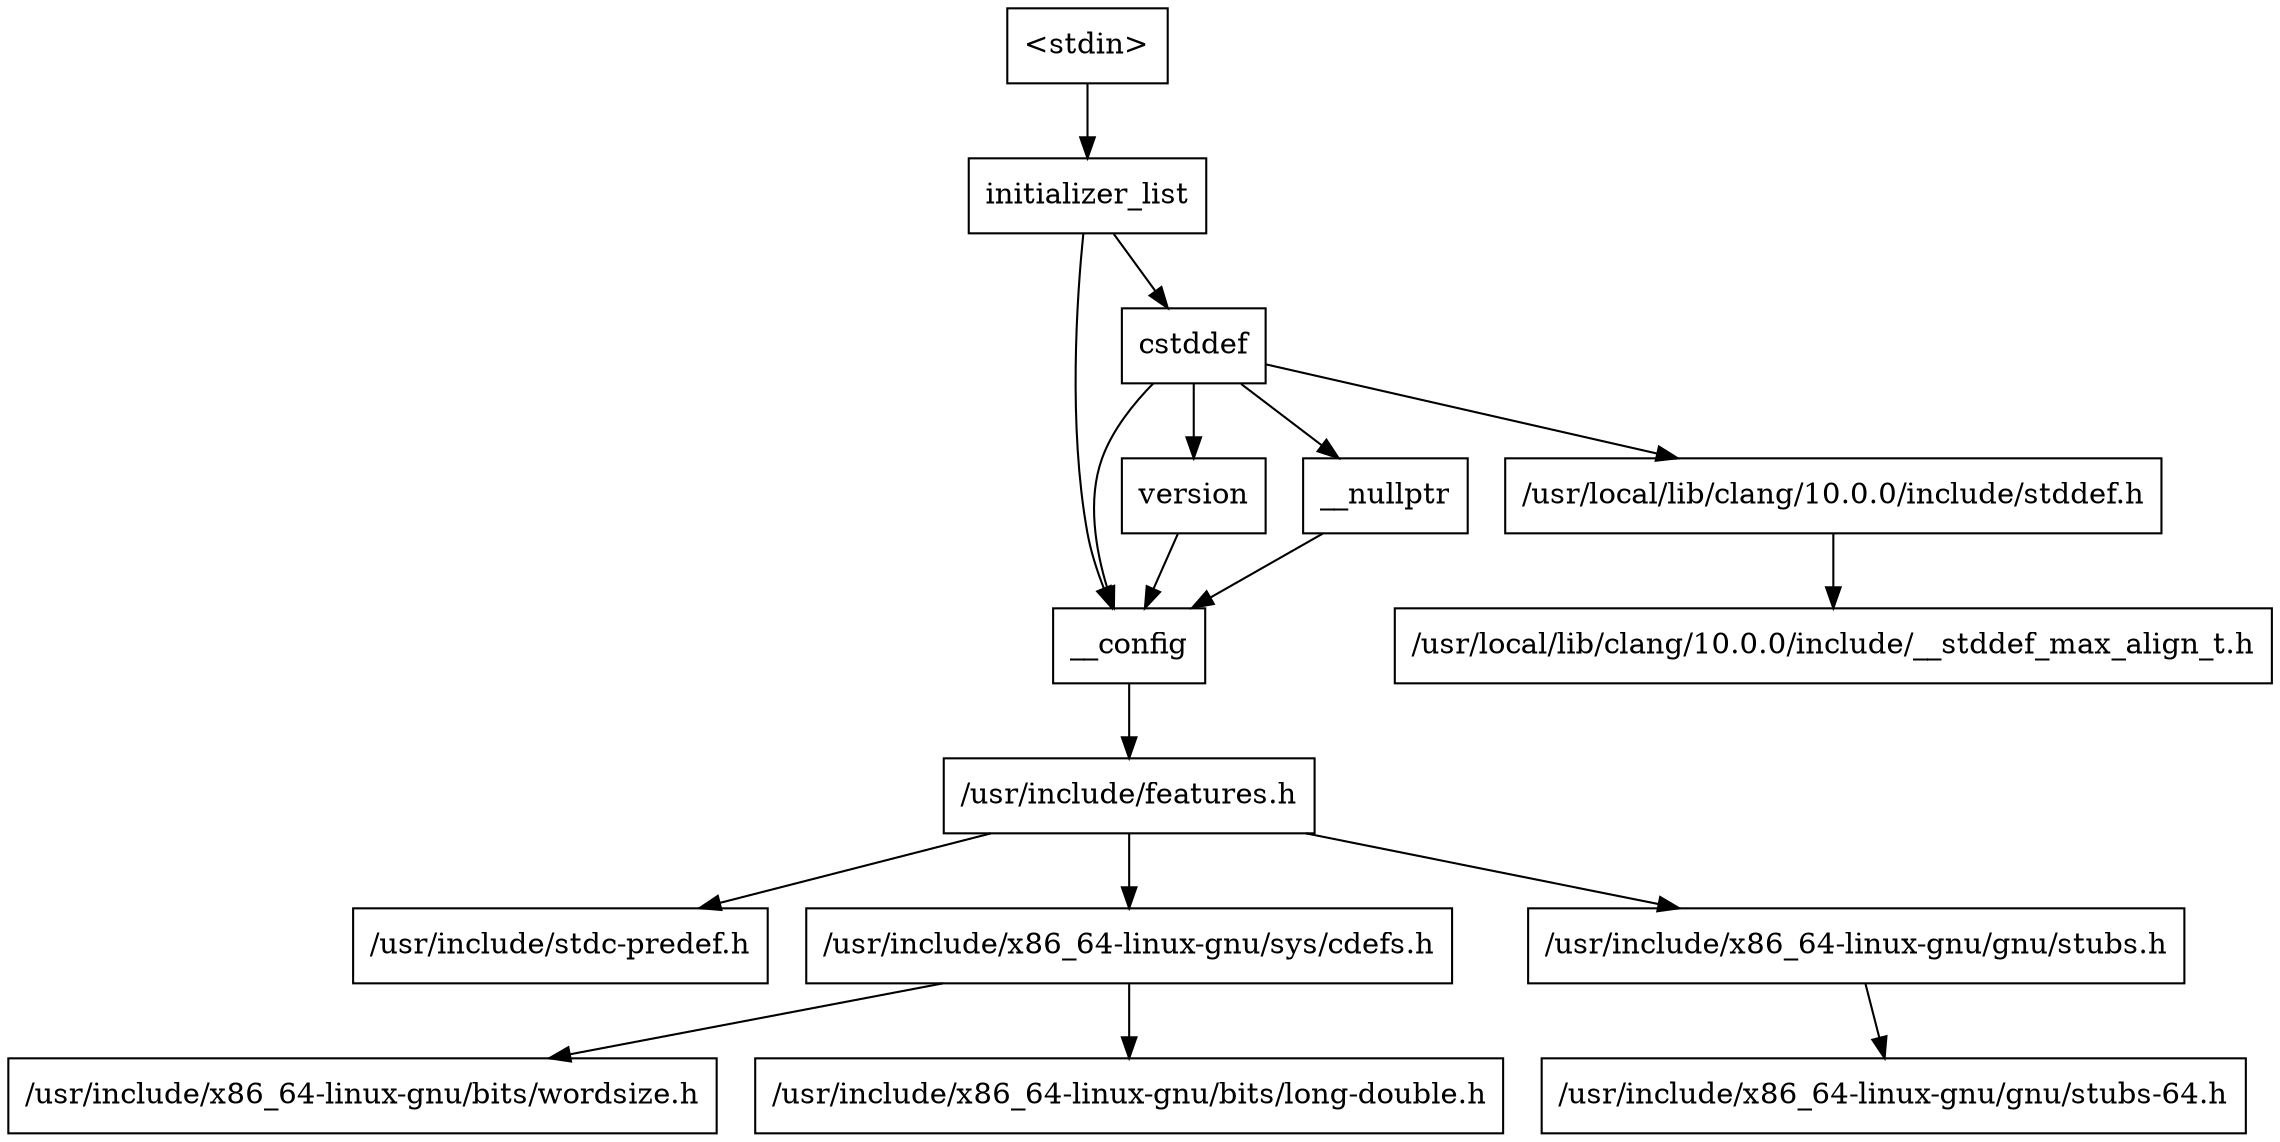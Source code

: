 digraph "dependencies" {
  header_0 [ shape="box", label="\<stdin\>" ];
  header_1 [ shape="box", label="initializer_list" ];
  header_11 [ shape="box", label="cstddef" ];
  header_12 [ shape="box", label="version" ];
  header_13 [ shape="box", label="/usr/local/lib/clang/10.0.0/include/stddef.h" ];
  header_14 [ shape="box", label="/usr/local/lib/clang/10.0.0/include/__stddef_max_align_t.h" ];
  header_15 [ shape="box", label="__nullptr" ];
  header_2 [ shape="box", label="__config" ];
  header_3 [ shape="box", label="/usr/include/features.h" ];
  header_4 [ shape="box", label="/usr/include/stdc-predef.h" ];
  header_5 [ shape="box", label="/usr/include/x86_64-linux-gnu/sys/cdefs.h" ];
  header_6 [ shape="box", label="/usr/include/x86_64-linux-gnu/bits/wordsize.h" ];
  header_7 [ shape="box", label="/usr/include/x86_64-linux-gnu/bits/long-double.h" ];
  header_8 [ shape="box", label="/usr/include/x86_64-linux-gnu/gnu/stubs.h" ];
  header_9 [ shape="box", label="/usr/include/x86_64-linux-gnu/gnu/stubs-64.h" ];
  header_15 -> header_2;
  header_11 -> header_15;
  header_11 -> header_2;
  header_11 -> header_12;
  header_11 -> header_13;
  header_12 -> header_2;
  header_13 -> header_14;
  header_5 -> header_6;
  header_5 -> header_7;
  header_2 -> header_3;
  header_3 -> header_4;
  header_3 -> header_5;
  header_3 -> header_8;
  header_0 -> header_1;
  header_1 -> header_2;
  header_1 -> header_11;
  header_8 -> header_9;
}